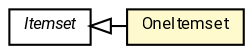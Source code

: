 #!/usr/local/bin/dot
#
# Class diagram 
# Generated by UMLGraph version R5_7_2-60-g0e99a6 (http://www.spinellis.gr/umlgraph/)
#

digraph G {
	graph [fontnames="svg"]
	edge [fontname="Roboto",fontsize=7,labelfontname="Roboto",labelfontsize=7,color="black"];
	node [fontname="Roboto",fontcolor="black",fontsize=8,shape=plaintext,margin=0,width=0,height=0];
	nodesep=0.15;
	ranksep=0.25;
	rankdir=LR;
	// de.lmu.ifi.dbs.elki.algorithm.itemsetmining.Itemset
	c7688395 [label=<<table title="de.lmu.ifi.dbs.elki.algorithm.itemsetmining.Itemset" border="0" cellborder="1" cellspacing="0" cellpadding="2" href="Itemset.html" target="_parent">
		<tr><td><table border="0" cellspacing="0" cellpadding="1">
		<tr><td align="center" balign="center"> <font face="Roboto"><i>Itemset</i></font> </td></tr>
		</table></td></tr>
		</table>>, URL="Itemset.html"];
	// de.lmu.ifi.dbs.elki.algorithm.itemsetmining.OneItemset
	c7688396 [label=<<table title="de.lmu.ifi.dbs.elki.algorithm.itemsetmining.OneItemset" border="0" cellborder="1" cellspacing="0" cellpadding="2" bgcolor="lemonChiffon" href="OneItemset.html" target="_parent">
		<tr><td><table border="0" cellspacing="0" cellpadding="1">
		<tr><td align="center" balign="center"> <font face="Roboto">OneItemset</font> </td></tr>
		</table></td></tr>
		</table>>, URL="OneItemset.html"];
	// de.lmu.ifi.dbs.elki.algorithm.itemsetmining.OneItemset extends de.lmu.ifi.dbs.elki.algorithm.itemsetmining.Itemset
	c7688395 -> c7688396 [arrowtail=empty,dir=back,weight=10];
}

